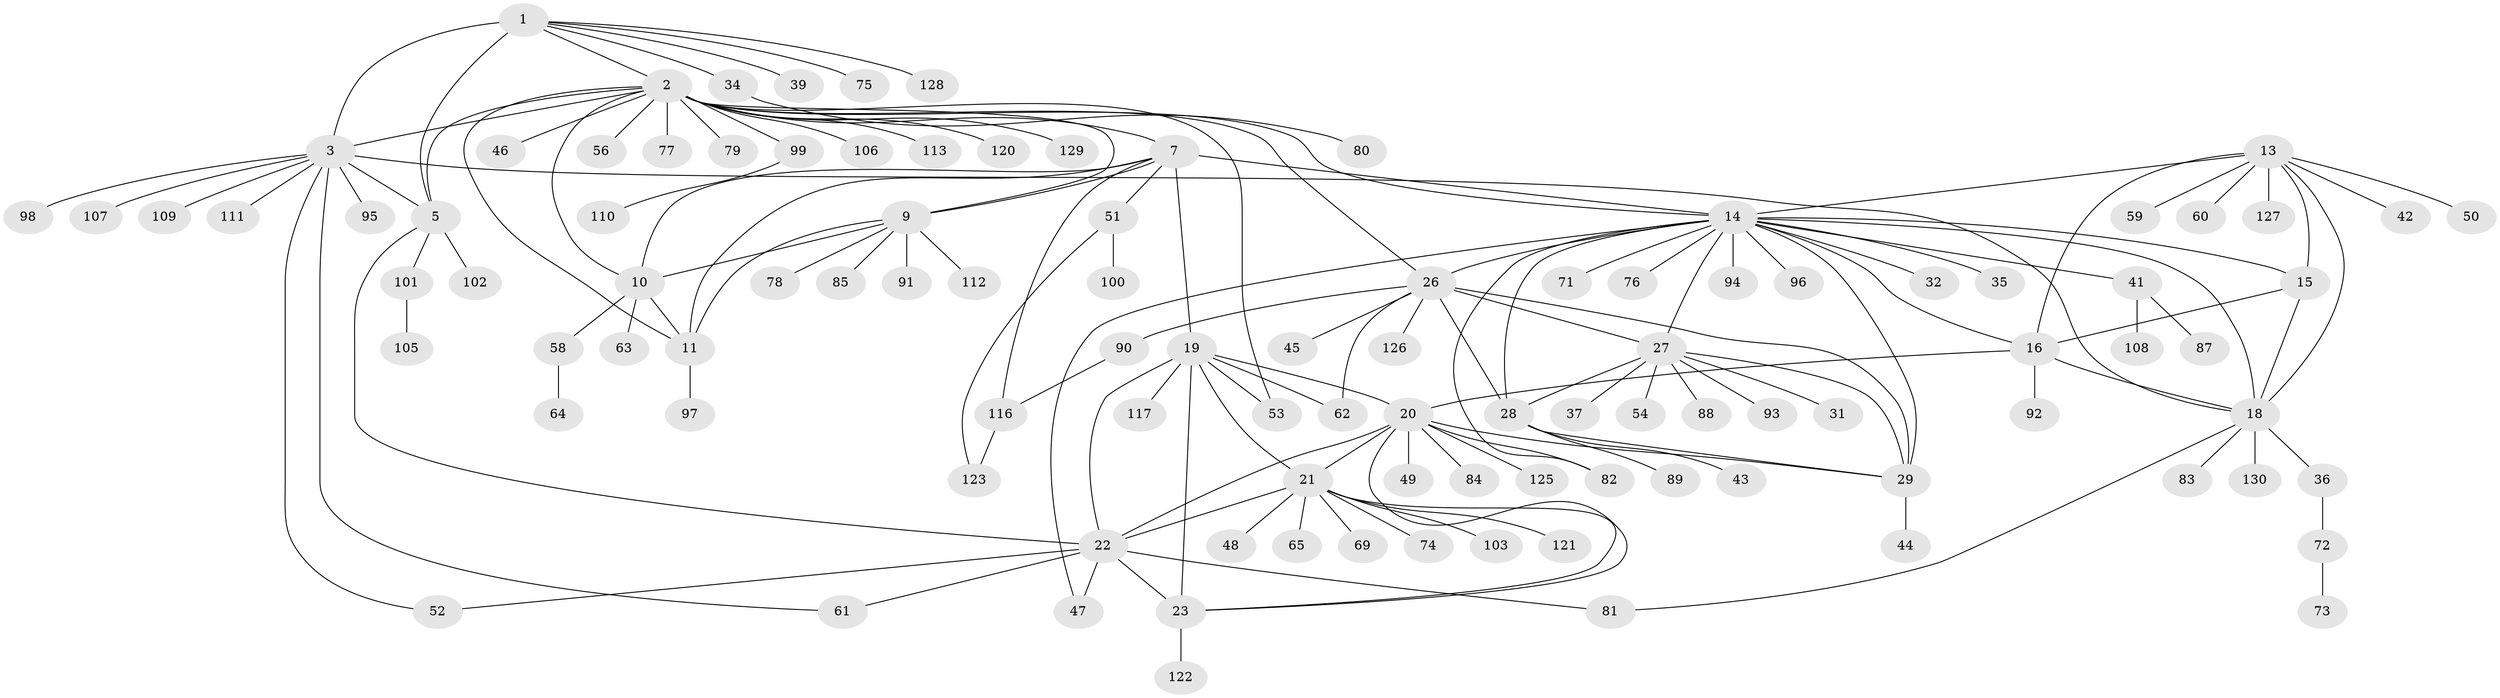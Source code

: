 // Generated by graph-tools (version 1.1) at 2025/24/03/03/25 07:24:16]
// undirected, 106 vertices, 147 edges
graph export_dot {
graph [start="1"]
  node [color=gray90,style=filled];
  1 [super="+6"];
  2 [super="+8"];
  3 [super="+4"];
  5 [super="+68"];
  7 [super="+12"];
  9 [super="+57"];
  10;
  11 [super="+33"];
  13 [super="+17"];
  14 [super="+25"];
  15 [super="+115"];
  16;
  18 [super="+38"];
  19 [super="+24"];
  20 [super="+114"];
  21 [super="+40"];
  22;
  23;
  26 [super="+30"];
  27 [super="+67"];
  28 [super="+118"];
  29;
  31;
  32;
  34;
  35;
  36;
  37;
  39;
  41 [super="+104"];
  42;
  43;
  44 [super="+66"];
  45;
  46;
  47 [super="+86"];
  48;
  49;
  50;
  51 [super="+55"];
  52;
  53;
  54;
  56;
  58;
  59;
  60;
  61;
  62;
  63;
  64 [super="+70"];
  65;
  69;
  71;
  72;
  73;
  74;
  75;
  76;
  77;
  78;
  79;
  80;
  81 [super="+119"];
  82;
  83;
  84;
  85;
  87;
  88;
  89 [super="+124"];
  90;
  91;
  92;
  93;
  94;
  95;
  96;
  97;
  98;
  99;
  100;
  101;
  102;
  103;
  105;
  106;
  107;
  108;
  109;
  110;
  111;
  112;
  113;
  116;
  117;
  120;
  121;
  122;
  123;
  125;
  126;
  127;
  128;
  129;
  130;
  1 -- 2 [weight=2];
  1 -- 3 [weight=4];
  1 -- 5 [weight=2];
  1 -- 39;
  1 -- 75;
  1 -- 128;
  1 -- 34;
  2 -- 3 [weight=2];
  2 -- 5;
  2 -- 56;
  2 -- 77;
  2 -- 79;
  2 -- 99;
  2 -- 113;
  2 -- 129;
  2 -- 7 [weight=2];
  2 -- 9;
  2 -- 10;
  2 -- 11;
  2 -- 106;
  2 -- 46;
  2 -- 53;
  2 -- 120;
  2 -- 26;
  2 -- 14;
  3 -- 5 [weight=2];
  3 -- 18;
  3 -- 98;
  3 -- 107;
  3 -- 109;
  3 -- 111;
  3 -- 52;
  3 -- 61;
  3 -- 95;
  5 -- 22;
  5 -- 101;
  5 -- 102;
  7 -- 9 [weight=2];
  7 -- 10 [weight=2];
  7 -- 11 [weight=2];
  7 -- 14;
  7 -- 51;
  7 -- 116;
  7 -- 19;
  9 -- 10;
  9 -- 11;
  9 -- 78;
  9 -- 85;
  9 -- 91;
  9 -- 112;
  10 -- 11;
  10 -- 58;
  10 -- 63;
  11 -- 97;
  13 -- 14 [weight=2];
  13 -- 15 [weight=2];
  13 -- 16 [weight=2];
  13 -- 18 [weight=2];
  13 -- 42;
  13 -- 59;
  13 -- 60;
  13 -- 127;
  13 -- 50;
  14 -- 15;
  14 -- 16;
  14 -- 18;
  14 -- 71;
  14 -- 32;
  14 -- 96;
  14 -- 35;
  14 -- 41;
  14 -- 76;
  14 -- 47;
  14 -- 82;
  14 -- 26 [weight=2];
  14 -- 27;
  14 -- 28;
  14 -- 29;
  14 -- 94;
  15 -- 16;
  15 -- 18;
  16 -- 18;
  16 -- 20;
  16 -- 92;
  18 -- 36;
  18 -- 81;
  18 -- 83;
  18 -- 130;
  19 -- 20 [weight=2];
  19 -- 21 [weight=2];
  19 -- 22 [weight=2];
  19 -- 23 [weight=2];
  19 -- 53;
  19 -- 117;
  19 -- 62;
  20 -- 21;
  20 -- 22;
  20 -- 23;
  20 -- 29;
  20 -- 49;
  20 -- 82;
  20 -- 84;
  20 -- 125;
  21 -- 22;
  21 -- 23;
  21 -- 48;
  21 -- 65;
  21 -- 69;
  21 -- 74;
  21 -- 103;
  21 -- 121;
  22 -- 23;
  22 -- 47;
  22 -- 52;
  22 -- 61;
  22 -- 81;
  23 -- 122;
  26 -- 27 [weight=2];
  26 -- 28 [weight=2];
  26 -- 29 [weight=2];
  26 -- 45;
  26 -- 62;
  26 -- 90;
  26 -- 126;
  27 -- 28;
  27 -- 29;
  27 -- 31;
  27 -- 37;
  27 -- 54;
  27 -- 88;
  27 -- 93;
  28 -- 29;
  28 -- 43;
  28 -- 89;
  29 -- 44;
  34 -- 80;
  36 -- 72;
  41 -- 87;
  41 -- 108;
  51 -- 123;
  51 -- 100;
  58 -- 64;
  72 -- 73;
  90 -- 116;
  99 -- 110;
  101 -- 105;
  116 -- 123;
}
